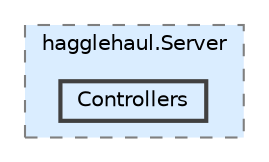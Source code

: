 digraph "/Users/jacob/Documents/Projects/130-project/hagglehaul/hagglehaul.Server/Controllers"
{
 // LATEX_PDF_SIZE
  bgcolor="transparent";
  edge [fontname=Helvetica,fontsize=10,labelfontname=Helvetica,labelfontsize=10];
  node [fontname=Helvetica,fontsize=10,shape=box,height=0.2,width=0.4];
  compound=true
  subgraph clusterdir_0c925de493d2bcd83f3f45cdd0aee76c {
    graph [ bgcolor="#daedff", pencolor="grey50", label="hagglehaul.Server", fontname=Helvetica,fontsize=10 style="filled,dashed", URL="dir_0c925de493d2bcd83f3f45cdd0aee76c.html",tooltip=""]
  dir_317e30ad08ab808d3b56c084409dba3e [label="Controllers", fillcolor="#daedff", color="grey25", style="filled,bold", URL="dir_317e30ad08ab808d3b56c084409dba3e.html",tooltip=""];
  }
}
